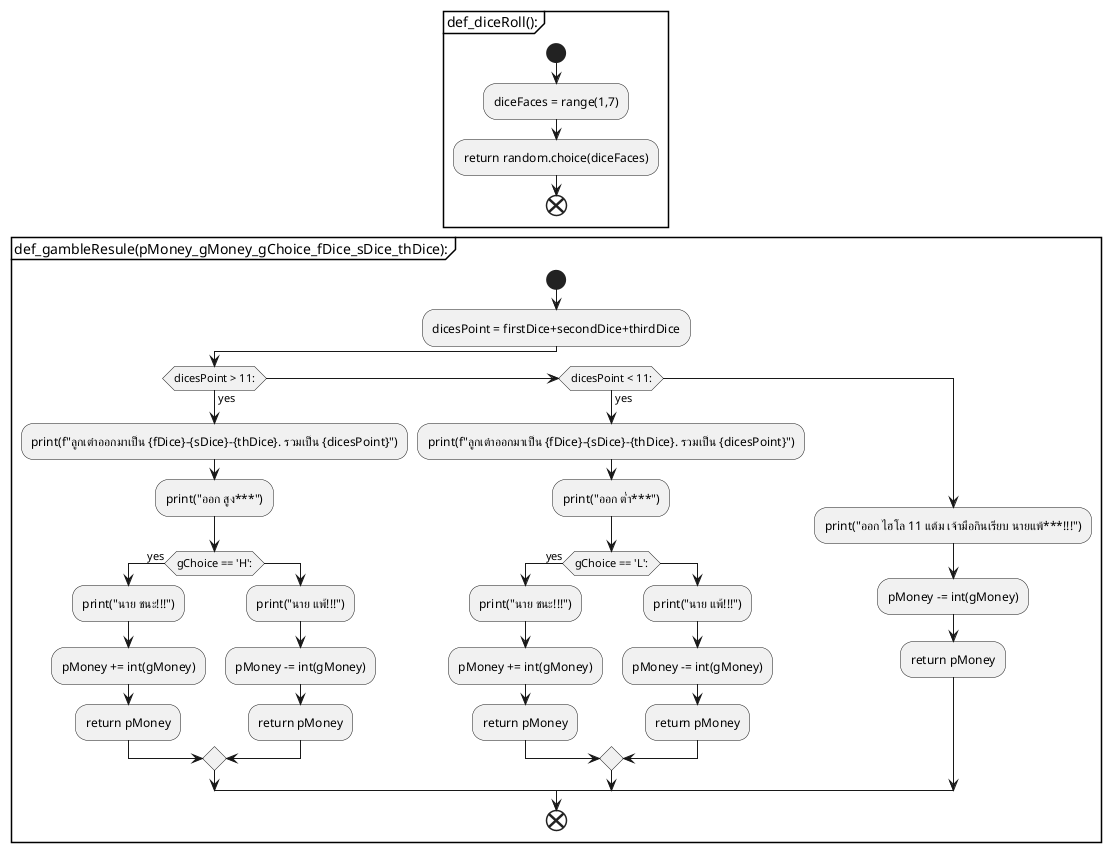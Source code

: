 @startuml
partition def_diceRoll(): {
    start
    :diceFaces = range(1,7);
    :return random.choice(diceFaces);
    end
} 

partition def_gambleResule(pMoney_gMoney_gChoice_fDice_sDice_thDice): {
    start
    :dicesPoint = firstDice+secondDice+thirdDice;
    if (dicesPoint > 11:) then (yes)
        :print(f"ลูกเต๋าออกมาเป็น {fDice}-{sDice}-{thDice}. รวมเป็น {dicesPoint}");
        :print("ออก สูง***");
        if (gChoice == 'H':) then (yes)
            :print("นาย ชนะ!!!");
            :pMoney += int(gMoney);
            :return pMoney;
        else
            :print("นาย แพ้!!!");
            :pMoney -= int(gMoney);
            :return pMoney;  
        endif
    elseif (dicesPoint < 11:) then (yes)
        :print(f"ลูกเต๋าออกมาเป็น {fDice}-{sDice}-{thDice}. รวมเป็น {dicesPoint}");
        :print("ออก ต่ำ***");
        if (gChoice == 'L':) then (yes)
            :print("นาย ชนะ!!!");
            :pMoney += int(gMoney);
            :return pMoney;
        else
            :print("นาย แพ้!!!");
            :pMoney -= int(gMoney);
            :return pMoney;  
        endif
    else
        :print("ออก ไฮโล 11 แต้ม เจ้ามือกินเรียบ นายแพ้***!!!");
        :pMoney -= int(gMoney);
        :return pMoney;
    endif
    end
}
@enduml